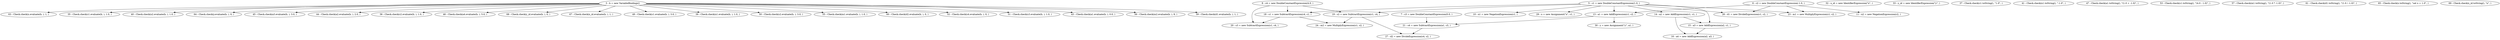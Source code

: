 digraph G {
"3 : b = new VariableBindings()"
"3 : b = new VariableBindings()" -> "63 : Check.check(x.evaluate(b, ), 1, )"
"3 : b = new VariableBindings()" -> "35 : Check.check(c1.evaluate(b, ), 1.0, )"
"3 : b = new VariableBindings()" -> "40 : Check.check(n2.evaluate(b, ), 1.0, )"
"3 : b = new VariableBindings()" -> "64 : Check.check(y.evaluate(b, ), 0, )"
"3 : b = new VariableBindings()" -> "45 : Check.check(a3.evaluate(b, ), 3.0, )"
"3 : b = new VariableBindings()" -> "44 : Check.check(a2.evaluate(b, ), 2.0, )"
"3 : b = new VariableBindings()" -> "36 : Check.check(c2.evaluate(b, ), 1.0, )"
"3 : b = new VariableBindings()" -> "46 : Check.check(a4.evaluate(b, ), 5.0, )"
"3 : b = new VariableBindings()" -> "68 : Check.check(y_id.evaluate(b, ), 0, )"
"3 : b = new VariableBindings()" -> "67 : Check.check(x_id.evaluate(b, ), 1, )"
"3 : b = new VariableBindings()" -> "49 : Check.check(s1.evaluate(b, ), 3.0, )"
"3 : b = new VariableBindings()" -> "39 : Check.check(n1.evaluate(b, ), 1.0, )"
"3 : b = new VariableBindings()" -> "50 : Check.check(s2.evaluate(b, ), 3.0, )"
"3 : b = new VariableBindings()" -> "55 : Check.check(m1.evaluate(b, ), 1.0, )"
"3 : b = new VariableBindings()" -> "60 : Check.check(d2.evaluate(b, ), 0, )"
"3 : b = new VariableBindings()" -> "52 : Check.check(s4.evaluate(b, ), 0, )"
"3 : b = new VariableBindings()" -> "51 : Check.check(s3.evaluate(b, ), 1.0, )"
"3 : b = new VariableBindings()" -> "43 : Check.check(a1.evaluate(b, ), 0.0, )"
"3 : b = new VariableBindings()" -> "56 : Check.check(m2.evaluate(b, ), 9, )"
"3 : b = new VariableBindings()" -> "59 : Check.check(d1.evaluate(b, ), 1, )"
"5 : c1 = new DoubleConstantExpression(1.0, )"
"5 : c1 = new DoubleConstantExpression(1.0, )" -> "18 : s1 = new SubtractExpression(c4, c1, )"
"5 : c1 = new DoubleConstantExpression(1.0, )" -> "19 : s2 = new SubtractExpression(c1, c4, )"
"5 : c1 = new DoubleConstantExpression(1.0, )" -> "10 : n1 = new NegationExpression(c1, )"
"5 : c1 = new DoubleConstantExpression(1.0, )" -> "23 : m1 = new MultiplyExpression(c1, c2, )"
"5 : c1 = new DoubleConstantExpression(1.0, )" -> "26 : d1 = new DivideExpression(c1, c2, )"
"5 : c1 = new DoubleConstantExpression(1.0, )" -> "13 : a1 = new AddExpression(c1, c2, )"
"5 : c1 = new DoubleConstantExpression(1.0, )" -> "29 : x = new Assignment(\"x\", c1, )"
"5 : c1 = new DoubleConstantExpression(1.0, )" -> "14 : a2 = new AddExpression(c1, c1, )"
"5 : c1 = new DoubleConstantExpression(1.0, )" -> "15 : a3 = new AddExpression(a2, c1, )"
"6 : c2 = new DoubleConstantExpression(-1.0, )"
"6 : c2 = new DoubleConstantExpression(-1.0, )" -> "23 : m1 = new MultiplyExpression(c1, c2, )"
"6 : c2 = new DoubleConstantExpression(-1.0, )" -> "26 : d1 = new DivideExpression(c1, c2, )"
"6 : c2 = new DoubleConstantExpression(-1.0, )" -> "13 : a1 = new AddExpression(c1, c2, )"
"6 : c2 = new DoubleConstantExpression(-1.0, )" -> "11 : n2 = new NegationExpression(c2, )"
"7 : c3 = new DoubleConstantExpression(0.0, )"
"7 : c3 = new DoubleConstantExpression(0.0, )" -> "21 : s4 = new SubtractExpression(a1, c3, )"
"8 : c4 = new DoubleConstantExpression(4.0, )"
"8 : c4 = new DoubleConstantExpression(4.0, )" -> "18 : s1 = new SubtractExpression(c4, c1, )"
"8 : c4 = new DoubleConstantExpression(4.0, )" -> "19 : s2 = new SubtractExpression(c1, c4, )"
"8 : c4 = new DoubleConstantExpression(4.0, )" -> "20 : s3 = new SubtractExpression(s1, c4, )"
"10 : n1 = new NegationExpression(c1, )"
"11 : n2 = new NegationExpression(c2, )"
"13 : a1 = new AddExpression(c1, c2, )"
"13 : a1 = new AddExpression(c1, c2, )" -> "21 : s4 = new SubtractExpression(a1, c3, )"
"13 : a1 = new AddExpression(c1, c2, )" -> "30 : y = new Assignment(\"y\", a1, )"
"14 : a2 = new AddExpression(c1, c1, )"
"14 : a2 = new AddExpression(c1, c1, )" -> "16 : a4 = new AddExpression(a2, a3, )"
"14 : a2 = new AddExpression(c1, c1, )" -> "15 : a3 = new AddExpression(a2, c1, )"
"15 : a3 = new AddExpression(a2, c1, )"
"15 : a3 = new AddExpression(a2, c1, )" -> "16 : a4 = new AddExpression(a2, a3, )"
"16 : a4 = new AddExpression(a2, a3, )"
"18 : s1 = new SubtractExpression(c4, c1, )"
"18 : s1 = new SubtractExpression(c4, c1, )" -> "20 : s3 = new SubtractExpression(s1, c4, )"
"18 : s1 = new SubtractExpression(c4, c1, )" -> "24 : m2 = new MultiplyExpression(s1, s2, )"
"19 : s2 = new SubtractExpression(c1, c4, )"
"19 : s2 = new SubtractExpression(c1, c4, )" -> "27 : d2 = new DivideExpression(s4, s2, )"
"19 : s2 = new SubtractExpression(c1, c4, )" -> "24 : m2 = new MultiplyExpression(s1, s2, )"
"20 : s3 = new SubtractExpression(s1, c4, )"
"21 : s4 = new SubtractExpression(a1, c3, )"
"21 : s4 = new SubtractExpression(a1, c3, )" -> "27 : d2 = new DivideExpression(s4, s2, )"
"23 : m1 = new MultiplyExpression(c1, c2, )"
"24 : m2 = new MultiplyExpression(s1, s2, )"
"26 : d1 = new DivideExpression(c1, c2, )"
"27 : d2 = new DivideExpression(s4, s2, )"
"29 : x = new Assignment(\"x\", c1, )"
"30 : y = new Assignment(\"y\", a1, )"
"32 : x_id = new IdentifierExpression(\"x\", )"
"33 : y_id = new IdentifierExpression(\"y\", )"
"35 : Check.check(c1.evaluate(b, ), 1.0, )"
"36 : Check.check(c2.evaluate(b, ), 1.0, )"
"37 : Check.check(c1.toString(), \"1.0\", )"
"39 : Check.check(n1.evaluate(b, ), 1.0, )"
"40 : Check.check(n2.evaluate(b, ), 1.0, )"
"41 : Check.check(n1.toString(), \"-1.0\", )"
"43 : Check.check(a1.evaluate(b, ), 0.0, )"
"44 : Check.check(a2.evaluate(b, ), 2.0, )"
"45 : Check.check(a3.evaluate(b, ), 3.0, )"
"46 : Check.check(a4.evaluate(b, ), 5.0, )"
"47 : Check.check(a1.toString(), \"(1.0 + -1.0)\", )"
"49 : Check.check(s1.evaluate(b, ), 3.0, )"
"50 : Check.check(s2.evaluate(b, ), 3.0, )"
"51 : Check.check(s3.evaluate(b, ), 1.0, )"
"52 : Check.check(s4.evaluate(b, ), 0, )"
"53 : Check.check(s1.toString(), \"(4.0 - 1.0)\", )"
"55 : Check.check(m1.evaluate(b, ), 1.0, )"
"56 : Check.check(m2.evaluate(b, ), 9, )"
"57 : Check.check(m1.toString(), \"(1.0 * -1.0)\", )"
"59 : Check.check(d1.evaluate(b, ), 1, )"
"60 : Check.check(d2.evaluate(b, ), 0, )"
"61 : Check.check(d1.toString(), \"(1.0 / -1.0)\", )"
"63 : Check.check(x.evaluate(b, ), 1, )"
"64 : Check.check(y.evaluate(b, ), 0, )"
"65 : Check.check(x.toString(), \"set x = 1.0\", )"
"67 : Check.check(x_id.evaluate(b, ), 1, )"
"68 : Check.check(y_id.evaluate(b, ), 0, )"
"69 : Check.check(x_id.toString(), \"x\", )"
}